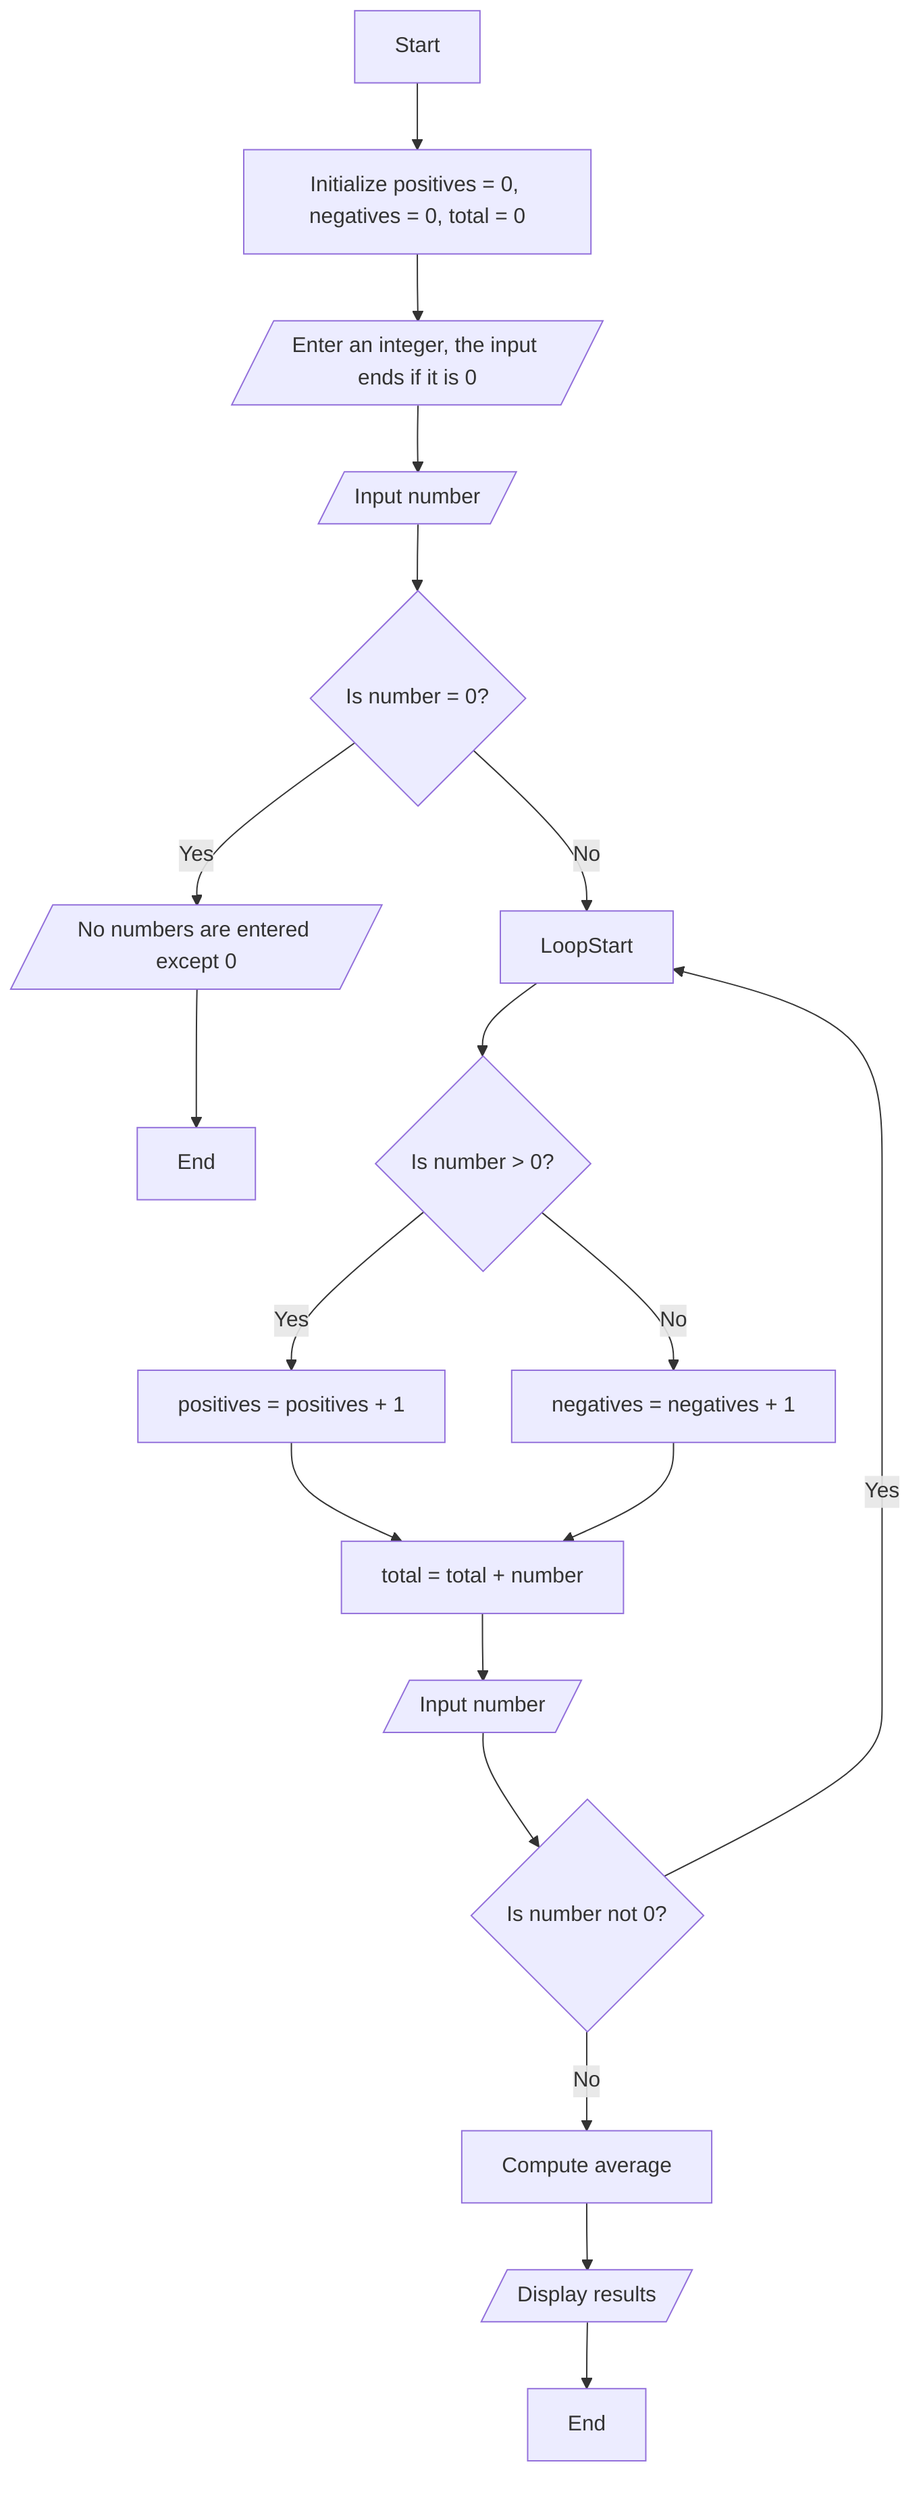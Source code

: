 flowchart TD
    Start[Start]
    --> Init[Initialize positives = 0, negatives = 0, total = 0]
    --> Prompt[/Enter an integer, the input ends if it is 0/]
    --> ReadNumber[/Input number/]
    --> CheckZero{Is number = 0?}

    CheckZero --> |Yes| NoNumbers[/No numbers are entered except 0/]
    NoNumbers --> End1[End]

    CheckZero --> |No| LoopStart

    LoopStart --> CheckPositive{Is number > 0?}

    CheckPositive --> |Yes| IncPos[positives = positives + 1]
    CheckPositive --> |No| IncNeg[negatives = negatives + 1]

    IncPos --> AddTotal[total = total + number]
    IncNeg --> AddTotal

    AddTotal --> ReadNextNumber[/Input number/]
    ReadNextNumber --> LoopCondition{Is number not 0?}

    LoopCondition --> |Yes| LoopStart
    LoopCondition --> |No| ComputeAvg[Compute average]
    ComputeAvg --> DisplayResults[/Display results/]
    DisplayResults --> End2[End]